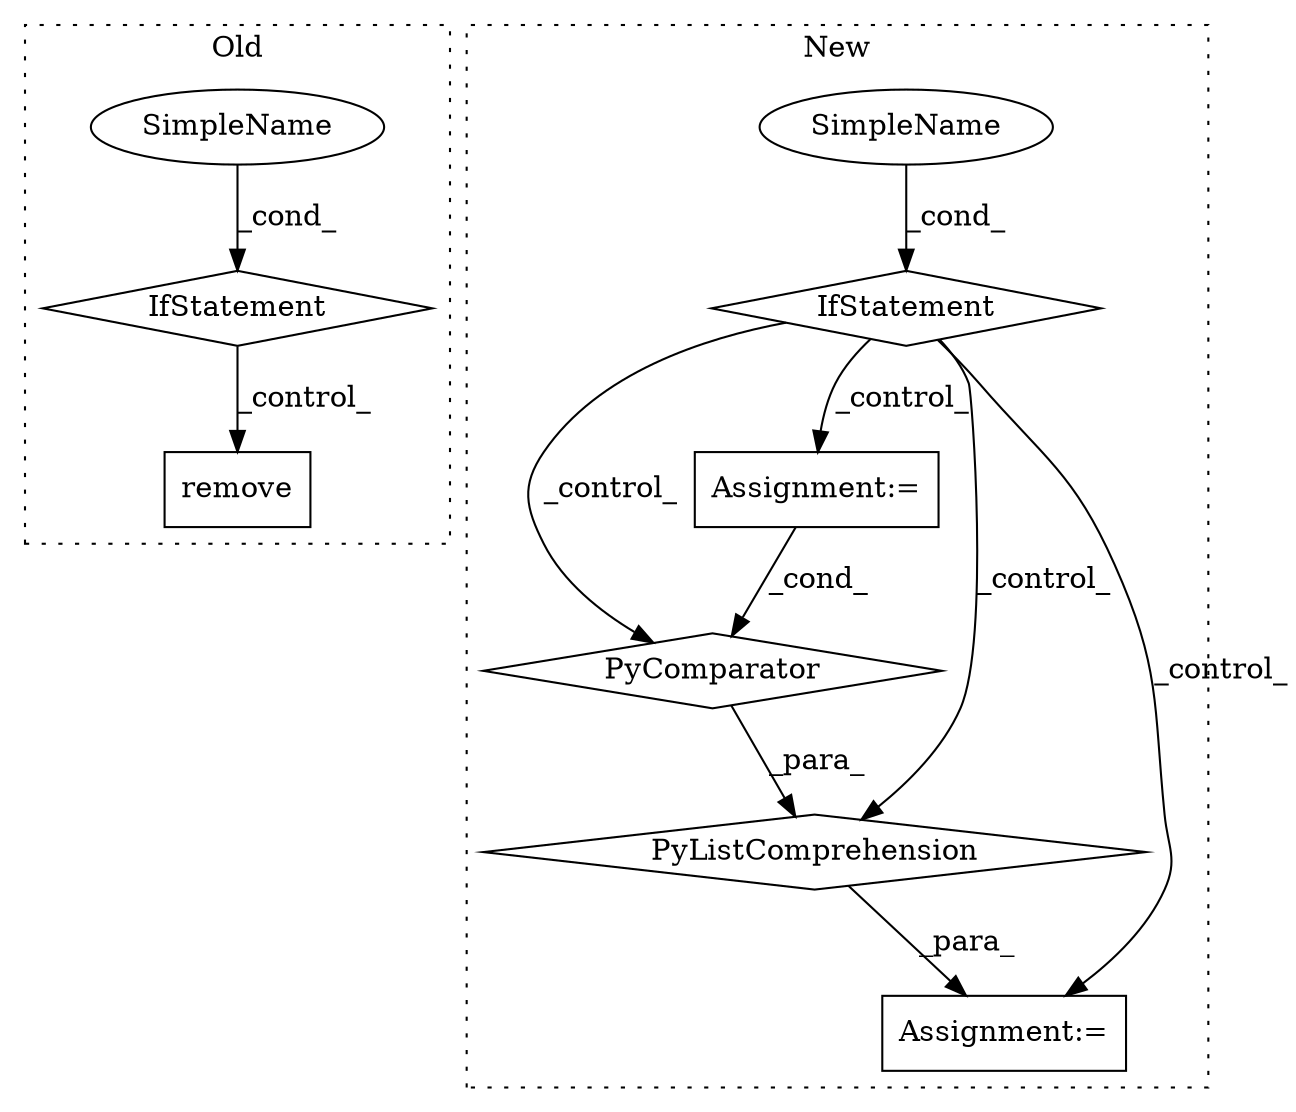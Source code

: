 digraph G {
subgraph cluster0 {
1 [label="remove" a="32" s="1945,1963" l="7,1" shape="box"];
5 [label="IfStatement" a="25" s="1901,1932" l="4,2" shape="diamond"];
6 [label="SimpleName" a="42" s="" l="" shape="ellipse"];
label = "Old";
style="dotted";
}
subgraph cluster1 {
2 [label="PyComparator" a="113" s="2292" l="37" shape="diamond"];
3 [label="Assignment:=" a="7" s="2292" l="37" shape="box"];
4 [label="PyListComprehension" a="109" s="2193" l="144" shape="diamond"];
7 [label="Assignment:=" a="7" s="2177" l="16" shape="box"];
8 [label="IfStatement" a="25" s="2002,2033" l="4,2" shape="diamond"];
9 [label="SimpleName" a="42" s="" l="" shape="ellipse"];
label = "New";
style="dotted";
}
2 -> 4 [label="_para_"];
3 -> 2 [label="_cond_"];
4 -> 7 [label="_para_"];
5 -> 1 [label="_control_"];
6 -> 5 [label="_cond_"];
8 -> 2 [label="_control_"];
8 -> 3 [label="_control_"];
8 -> 7 [label="_control_"];
8 -> 4 [label="_control_"];
9 -> 8 [label="_cond_"];
}